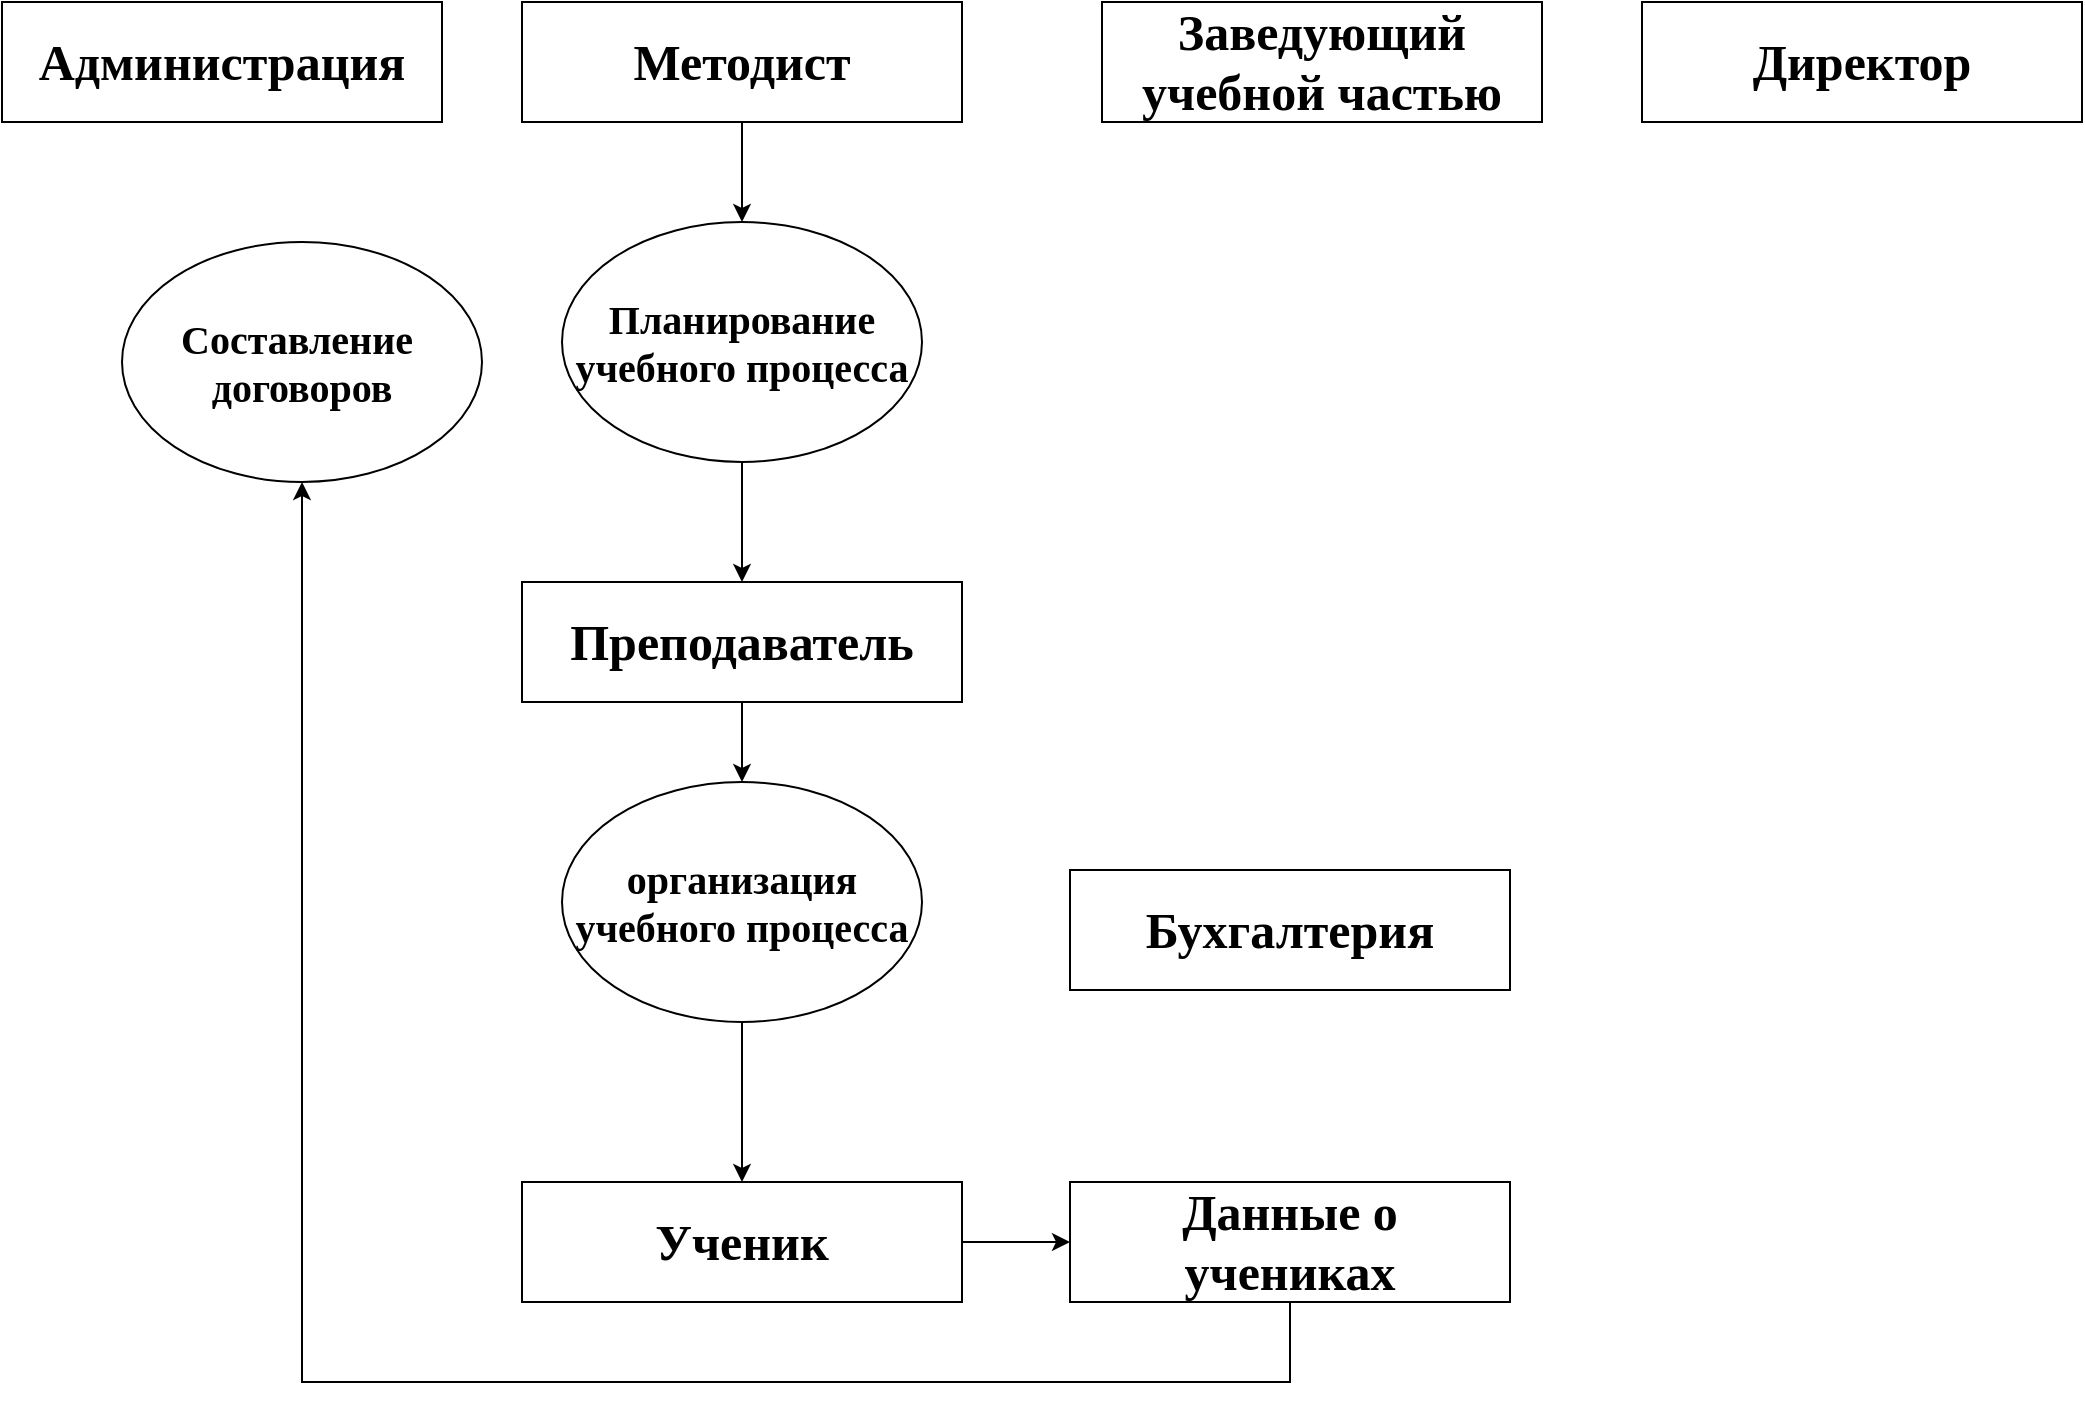 <mxfile version="22.1.20" type="github">
  <diagram name="Страница — 1" id="EDvs0Lds6ZlA9_bFShbe">
    <mxGraphModel dx="1653" dy="1202" grid="1" gridSize="10" guides="1" tooltips="1" connect="1" arrows="1" fold="1" page="1" pageScale="1" pageWidth="827" pageHeight="1169" math="0" shadow="0">
      <root>
        <mxCell id="0" />
        <mxCell id="1" parent="0" />
        <mxCell id="1XUtxzAATJQAfW5mQbM8-10" style="edgeStyle=orthogonalEdgeStyle;rounded=0;orthogonalLoop=1;jettySize=auto;html=1;exitX=0.5;exitY=1;exitDx=0;exitDy=0;" edge="1" parent="1" source="1XUtxzAATJQAfW5mQbM8-2" target="1XUtxzAATJQAfW5mQbM8-9">
          <mxGeometry relative="1" as="geometry" />
        </mxCell>
        <mxCell id="1XUtxzAATJQAfW5mQbM8-1" value="&lt;b&gt;&lt;font face=&quot;Times New Roman&quot; style=&quot;font-size: 25px;&quot;&gt;Администрация&lt;/font&gt;&lt;/b&gt;" style="rounded=0;whiteSpace=wrap;html=1;" vertex="1" parent="1">
          <mxGeometry x="-230" y="90" width="220" height="60" as="geometry" />
        </mxCell>
        <mxCell id="1XUtxzAATJQAfW5mQbM8-2" value="&lt;b&gt;&lt;font face=&quot;Times New Roman&quot; style=&quot;font-size: 25px;&quot;&gt;Методист&lt;/font&gt;&lt;/b&gt;" style="rounded=0;whiteSpace=wrap;html=1;" vertex="1" parent="1">
          <mxGeometry x="30" y="90" width="220" height="60" as="geometry" />
        </mxCell>
        <mxCell id="1XUtxzAATJQAfW5mQbM8-16" style="edgeStyle=orthogonalEdgeStyle;rounded=0;orthogonalLoop=1;jettySize=auto;html=1;exitX=0.5;exitY=1;exitDx=0;exitDy=0;entryX=0.5;entryY=0;entryDx=0;entryDy=0;" edge="1" parent="1" source="1XUtxzAATJQAfW5mQbM8-3" target="1XUtxzAATJQAfW5mQbM8-12">
          <mxGeometry relative="1" as="geometry" />
        </mxCell>
        <mxCell id="1XUtxzAATJQAfW5mQbM8-3" value="&lt;b&gt;&lt;font face=&quot;Times New Roman&quot; style=&quot;font-size: 25px;&quot;&gt;Преподаватель&lt;/font&gt;&lt;/b&gt;" style="rounded=0;whiteSpace=wrap;html=1;" vertex="1" parent="1">
          <mxGeometry x="30" y="380" width="220" height="60" as="geometry" />
        </mxCell>
        <mxCell id="1XUtxzAATJQAfW5mQbM8-4" value="&lt;b&gt;&lt;font face=&quot;Times New Roman&quot; style=&quot;font-size: 25px;&quot;&gt;Директор&lt;/font&gt;&lt;/b&gt;" style="rounded=0;whiteSpace=wrap;html=1;" vertex="1" parent="1">
          <mxGeometry x="590" y="90" width="220" height="60" as="geometry" />
        </mxCell>
        <mxCell id="1XUtxzAATJQAfW5mQbM8-5" value="&lt;font face=&quot;Times New Roman&quot;&gt;&lt;span style=&quot;font-size: 25px;&quot;&gt;&lt;b&gt;Бухгалтерия&lt;/b&gt;&lt;/span&gt;&lt;/font&gt;" style="rounded=0;whiteSpace=wrap;html=1;" vertex="1" parent="1">
          <mxGeometry x="304" y="524" width="220" height="60" as="geometry" />
        </mxCell>
        <mxCell id="1XUtxzAATJQAfW5mQbM8-6" value="&lt;b&gt;&lt;font face=&quot;Times New Roman&quot; style=&quot;font-size: 25px;&quot;&gt;Заведующий учебной частью&lt;/font&gt;&lt;/b&gt;" style="rounded=0;whiteSpace=wrap;html=1;" vertex="1" parent="1">
          <mxGeometry x="320" y="90" width="220" height="60" as="geometry" />
        </mxCell>
        <mxCell id="1XUtxzAATJQAfW5mQbM8-15" style="edgeStyle=orthogonalEdgeStyle;rounded=0;orthogonalLoop=1;jettySize=auto;html=1;exitX=1;exitY=0.5;exitDx=0;exitDy=0;entryX=0;entryY=0.5;entryDx=0;entryDy=0;" edge="1" parent="1" source="1XUtxzAATJQAfW5mQbM8-7" target="1XUtxzAATJQAfW5mQbM8-14">
          <mxGeometry relative="1" as="geometry" />
        </mxCell>
        <mxCell id="1XUtxzAATJQAfW5mQbM8-7" value="&lt;b&gt;&lt;font face=&quot;Times New Roman&quot; style=&quot;font-size: 25px;&quot;&gt;Ученик&lt;/font&gt;&lt;/b&gt;" style="rounded=0;whiteSpace=wrap;html=1;" vertex="1" parent="1">
          <mxGeometry x="30" y="680" width="220" height="60" as="geometry" />
        </mxCell>
        <mxCell id="1XUtxzAATJQAfW5mQbM8-11" style="edgeStyle=orthogonalEdgeStyle;rounded=0;orthogonalLoop=1;jettySize=auto;html=1;exitX=0.5;exitY=1;exitDx=0;exitDy=0;" edge="1" parent="1" source="1XUtxzAATJQAfW5mQbM8-9" target="1XUtxzAATJQAfW5mQbM8-3">
          <mxGeometry relative="1" as="geometry" />
        </mxCell>
        <mxCell id="1XUtxzAATJQAfW5mQbM8-9" value="&lt;font style=&quot;font-size: 20px;&quot; face=&quot;Times New Roman&quot;&gt;&lt;b&gt;Планирование учебного процесса&lt;/b&gt;&lt;/font&gt;" style="ellipse;whiteSpace=wrap;html=1;" vertex="1" parent="1">
          <mxGeometry x="50" y="200" width="180" height="120" as="geometry" />
        </mxCell>
        <mxCell id="1XUtxzAATJQAfW5mQbM8-13" style="edgeStyle=orthogonalEdgeStyle;rounded=0;orthogonalLoop=1;jettySize=auto;html=1;exitX=0.5;exitY=1;exitDx=0;exitDy=0;entryX=0.5;entryY=0;entryDx=0;entryDy=0;" edge="1" parent="1" source="1XUtxzAATJQAfW5mQbM8-12" target="1XUtxzAATJQAfW5mQbM8-7">
          <mxGeometry relative="1" as="geometry" />
        </mxCell>
        <mxCell id="1XUtxzAATJQAfW5mQbM8-12" value="&lt;font style=&quot;font-size: 20px;&quot; face=&quot;Times New Roman&quot;&gt;&lt;b&gt;организация учебного процесса&lt;/b&gt;&lt;/font&gt;" style="ellipse;whiteSpace=wrap;html=1;" vertex="1" parent="1">
          <mxGeometry x="50" y="480" width="180" height="120" as="geometry" />
        </mxCell>
        <mxCell id="1XUtxzAATJQAfW5mQbM8-18" style="edgeStyle=orthogonalEdgeStyle;rounded=0;orthogonalLoop=1;jettySize=auto;html=1;entryX=0.5;entryY=1;entryDx=0;entryDy=0;" edge="1" parent="1" source="1XUtxzAATJQAfW5mQbM8-14" target="1XUtxzAATJQAfW5mQbM8-17">
          <mxGeometry relative="1" as="geometry">
            <Array as="points">
              <mxPoint x="414" y="780" />
              <mxPoint x="-80" y="780" />
            </Array>
          </mxGeometry>
        </mxCell>
        <mxCell id="1XUtxzAATJQAfW5mQbM8-14" value="&lt;font face=&quot;Times New Roman&quot;&gt;&lt;span style=&quot;font-size: 25px;&quot;&gt;&lt;b&gt;Данные о учениках&lt;/b&gt;&lt;/span&gt;&lt;/font&gt;" style="rounded=0;whiteSpace=wrap;html=1;" vertex="1" parent="1">
          <mxGeometry x="304" y="680" width="220" height="60" as="geometry" />
        </mxCell>
        <mxCell id="1XUtxzAATJQAfW5mQbM8-17" value="&lt;font style=&quot;font-size: 20px;&quot; face=&quot;Times New Roman&quot;&gt;&lt;b&gt;Составление&amp;nbsp; договоров&lt;/b&gt;&lt;/font&gt;" style="ellipse;whiteSpace=wrap;html=1;" vertex="1" parent="1">
          <mxGeometry x="-170" y="210" width="180" height="120" as="geometry" />
        </mxCell>
      </root>
    </mxGraphModel>
  </diagram>
</mxfile>
